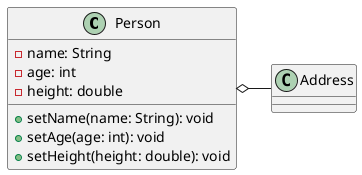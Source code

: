 @startuml

Person o- Address

class Person{
    - name: String
    - age: int
    - height: double

    + setName(name: String): void
    + setAge(age: int): void
    + setHeight(height: double): void
}

@enduml